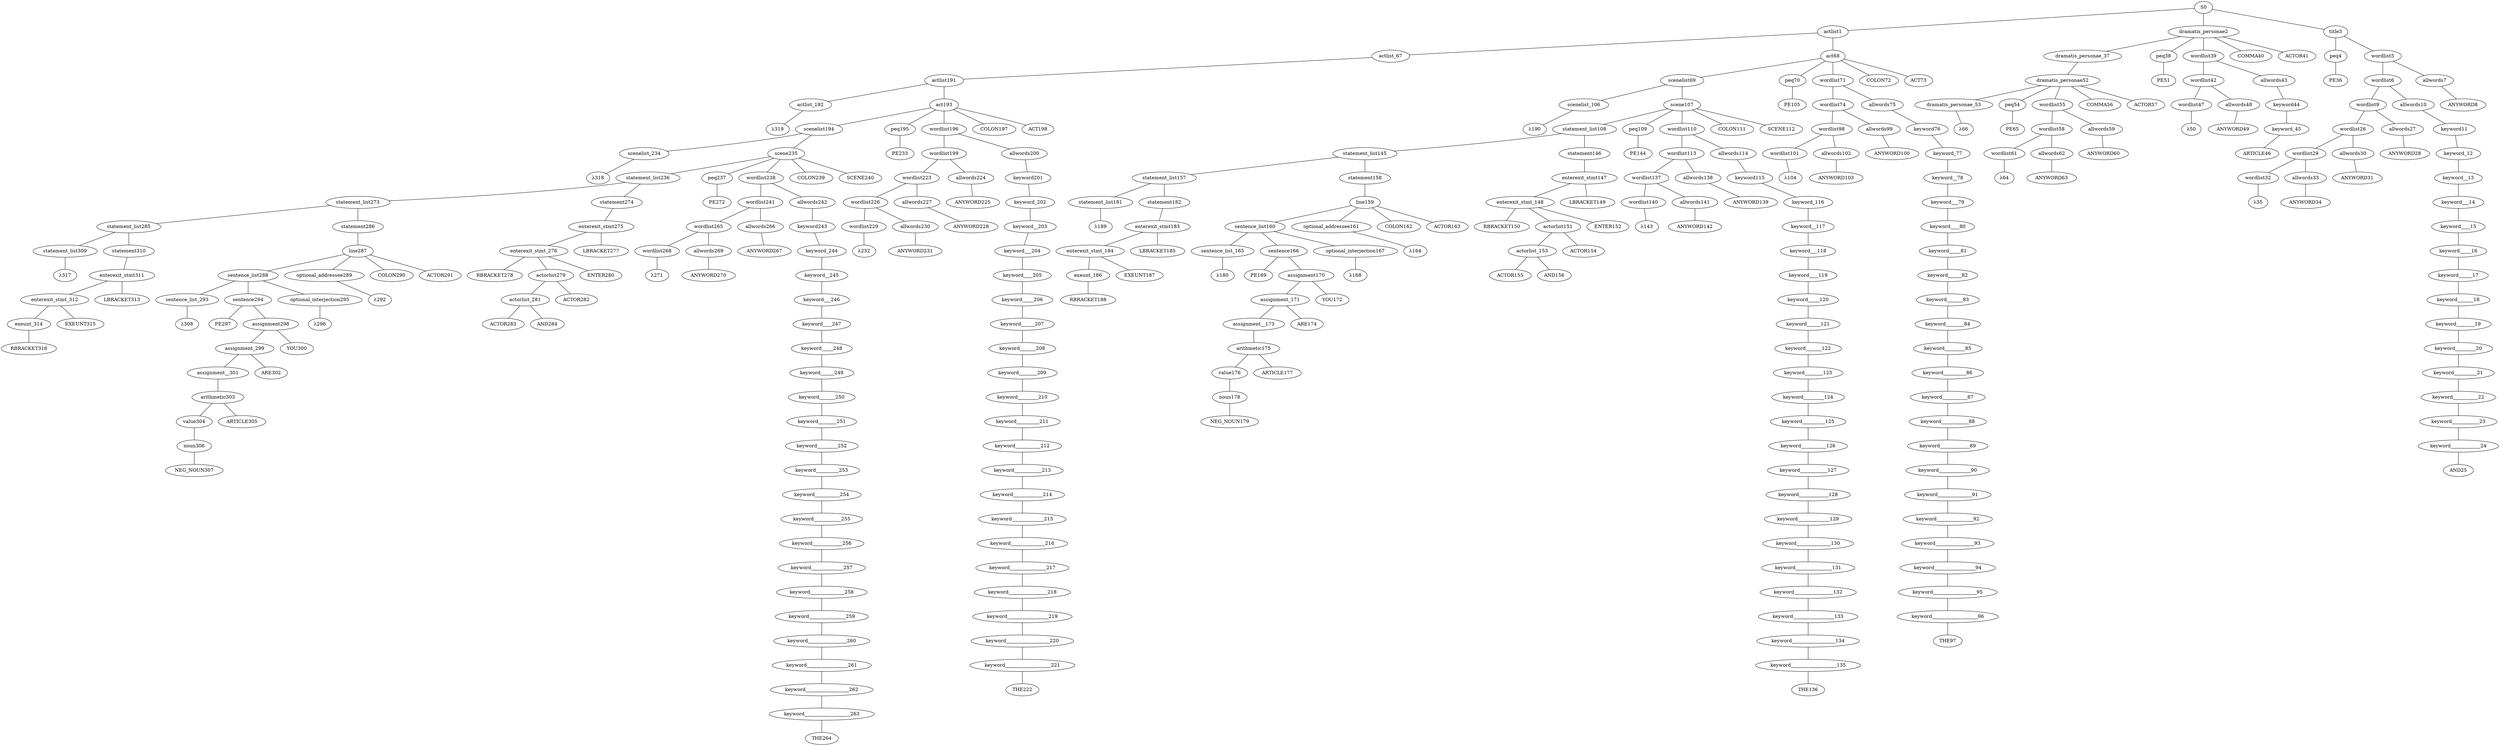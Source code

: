 strict graph {
	S0 -- actlist1
	S0 -- dramatis_personae2
	S0 -- title3

	title3 -- peq4
	title3 -- wordlist5

	wordlist5 -- wordlist6
	wordlist5 -- allwords7

	allwords7 -- ANYWORD8


	wordlist6 -- wordlist9
	wordlist6 -- allwords10

	allwords10 -- keyword11

	keyword11 -- keyword_12

	keyword_12 -- keyword__13

	keyword__13 -- keyword___14

	keyword___14 -- keyword____15

	keyword____15 -- keyword_____16

	keyword_____16 -- keyword______17

	keyword______17 -- keyword_______18

	keyword_______18 -- keyword________19

	keyword________19 -- keyword_________20

	keyword_________20 -- keyword__________21

	keyword__________21 -- keyword___________22

	keyword___________22 -- keyword____________23

	keyword____________23 -- keyword_____________24

	keyword_____________24 -- AND25


	wordlist9 -- wordlist26
	wordlist9 -- allwords27

	allwords27 -- ANYWORD28


	wordlist26 -- wordlist29
	wordlist26 -- allwords30

	allwords30 -- ANYWORD31


	wordlist29 -- wordlist32
	wordlist29 -- allwords33

	allwords33 -- ANYWORD34


	wordlist32 -- λ35

	peq4 -- PE36


	dramatis_personae2 -- dramatis_personae_37
	dramatis_personae2 -- peq38
	dramatis_personae2 -- wordlist39
	dramatis_personae2 -- COMMA40
	dramatis_personae2 -- ACTOR41



	wordlist39 -- wordlist42
	wordlist39 -- allwords43

	allwords43 -- keyword44

	keyword44 -- keyword_45

	keyword_45 -- ARTICLE46


	wordlist42 -- wordlist47
	wordlist42 -- allwords48

	allwords48 -- ANYWORD49


	wordlist47 -- λ50

	peq38 -- PE51


	dramatis_personae_37 -- dramatis_personae52

	dramatis_personae52 -- dramatis_personae_53
	dramatis_personae52 -- peq54
	dramatis_personae52 -- wordlist55
	dramatis_personae52 -- COMMA56
	dramatis_personae52 -- ACTOR57



	wordlist55 -- wordlist58
	wordlist55 -- allwords59

	allwords59 -- ANYWORD60


	wordlist58 -- wordlist61
	wordlist58 -- allwords62

	allwords62 -- ANYWORD63


	wordlist61 -- λ64

	peq54 -- PE65


	dramatis_personae_53 -- λ66

	actlist1 -- actlist_67
	actlist1 -- act68

	act68 -- scenelist69
	act68 -- peq70
	act68 -- wordlist71
	act68 -- COLON72
	act68 -- ACT73



	wordlist71 -- wordlist74
	wordlist71 -- allwords75

	allwords75 -- keyword76

	keyword76 -- keyword_77

	keyword_77 -- keyword__78

	keyword__78 -- keyword___79

	keyword___79 -- keyword____80

	keyword____80 -- keyword_____81

	keyword_____81 -- keyword______82

	keyword______82 -- keyword_______83

	keyword_______83 -- keyword________84

	keyword________84 -- keyword_________85

	keyword_________85 -- keyword__________86

	keyword__________86 -- keyword___________87

	keyword___________87 -- keyword____________88

	keyword____________88 -- keyword_____________89

	keyword_____________89 -- keyword______________90

	keyword______________90 -- keyword_______________91

	keyword_______________91 -- keyword________________92

	keyword________________92 -- keyword_________________93

	keyword_________________93 -- keyword__________________94

	keyword__________________94 -- keyword___________________95

	keyword___________________95 -- keyword____________________96

	keyword____________________96 -- THE97


	wordlist74 -- wordlist98
	wordlist74 -- allwords99

	allwords99 -- ANYWORD100


	wordlist98 -- wordlist101
	wordlist98 -- allwords102

	allwords102 -- ANYWORD103


	wordlist101 -- λ104

	peq70 -- PE105


	scenelist69 -- scenelist_106
	scenelist69 -- scene107

	scene107 -- statement_list108
	scene107 -- peq109
	scene107 -- wordlist110
	scene107 -- COLON111
	scene107 -- SCENE112



	wordlist110 -- wordlist113
	wordlist110 -- allwords114

	allwords114 -- keyword115

	keyword115 -- keyword_116

	keyword_116 -- keyword__117

	keyword__117 -- keyword___118

	keyword___118 -- keyword____119

	keyword____119 -- keyword_____120

	keyword_____120 -- keyword______121

	keyword______121 -- keyword_______122

	keyword_______122 -- keyword________123

	keyword________123 -- keyword_________124

	keyword_________124 -- keyword__________125

	keyword__________125 -- keyword___________126

	keyword___________126 -- keyword____________127

	keyword____________127 -- keyword_____________128

	keyword_____________128 -- keyword______________129

	keyword______________129 -- keyword_______________130

	keyword_______________130 -- keyword________________131

	keyword________________131 -- keyword_________________132

	keyword_________________132 -- keyword__________________133

	keyword__________________133 -- keyword___________________134

	keyword___________________134 -- keyword____________________135

	keyword____________________135 -- THE136


	wordlist113 -- wordlist137
	wordlist113 -- allwords138

	allwords138 -- ANYWORD139


	wordlist137 -- wordlist140
	wordlist137 -- allwords141

	allwords141 -- ANYWORD142


	wordlist140 -- λ143

	peq109 -- PE144


	statement_list108 -- statement_list145
	statement_list108 -- statement146

	statement146 -- enterexit_stmt147

	enterexit_stmt147 -- enterexit_stmt_148
	enterexit_stmt147 -- LBRACKET149


	enterexit_stmt_148 -- RBRACKET150
	enterexit_stmt_148 -- actorlist151
	enterexit_stmt_148 -- ENTER152


	actorlist151 -- actorlist_153
	actorlist151 -- ACTOR154


	actorlist_153 -- ACTOR155
	actorlist_153 -- AND156




	statement_list145 -- statement_list157
	statement_list145 -- statement158

	statement158 -- line159

	line159 -- sentence_list160
	line159 -- optional_addressee161
	line159 -- COLON162
	line159 -- ACTOR163



	optional_addressee161 -- λ164

	sentence_list160 -- sentence_list_165
	sentence_list160 -- sentence166
	sentence_list160 -- optional_interjection167

	optional_interjection167 -- λ168

	sentence166 -- PE169
	sentence166 -- assignment170

	assignment170 -- assignment_171
	assignment170 -- YOU172


	assignment_171 -- assignment__173
	assignment_171 -- ARE174


	assignment__173 -- arithmetic175

	arithmetic175 -- value176
	arithmetic175 -- ARTICLE177


	value176 -- noun178

	noun178 -- NEG_NOUN179



	sentence_list_165 -- λ180

	statement_list157 -- statement_list181
	statement_list157 -- statement182

	statement182 -- enterexit_stmt183

	enterexit_stmt183 -- enterexit_stmt_184
	enterexit_stmt183 -- LBRACKET185


	enterexit_stmt_184 -- exeunt_186
	enterexit_stmt_184 -- EXEUNT187


	exeunt_186 -- RBRACKET188


	statement_list181 -- λ189

	scenelist_106 -- λ190

	actlist_67 -- actlist191

	actlist191 -- actlist_192
	actlist191 -- act193

	act193 -- scenelist194
	act193 -- peq195
	act193 -- wordlist196
	act193 -- COLON197
	act193 -- ACT198



	wordlist196 -- wordlist199
	wordlist196 -- allwords200

	allwords200 -- keyword201

	keyword201 -- keyword_202

	keyword_202 -- keyword__203

	keyword__203 -- keyword___204

	keyword___204 -- keyword____205

	keyword____205 -- keyword_____206

	keyword_____206 -- keyword______207

	keyword______207 -- keyword_______208

	keyword_______208 -- keyword________209

	keyword________209 -- keyword_________210

	keyword_________210 -- keyword__________211

	keyword__________211 -- keyword___________212

	keyword___________212 -- keyword____________213

	keyword____________213 -- keyword_____________214

	keyword_____________214 -- keyword______________215

	keyword______________215 -- keyword_______________216

	keyword_______________216 -- keyword________________217

	keyword________________217 -- keyword_________________218

	keyword_________________218 -- keyword__________________219

	keyword__________________219 -- keyword___________________220

	keyword___________________220 -- keyword____________________221

	keyword____________________221 -- THE222


	wordlist199 -- wordlist223
	wordlist199 -- allwords224

	allwords224 -- ANYWORD225


	wordlist223 -- wordlist226
	wordlist223 -- allwords227

	allwords227 -- ANYWORD228


	wordlist226 -- wordlist229
	wordlist226 -- allwords230

	allwords230 -- ANYWORD231


	wordlist229 -- λ232

	peq195 -- PE233


	scenelist194 -- scenelist_234
	scenelist194 -- scene235

	scene235 -- statement_list236
	scene235 -- peq237
	scene235 -- wordlist238
	scene235 -- COLON239
	scene235 -- SCENE240



	wordlist238 -- wordlist241
	wordlist238 -- allwords242

	allwords242 -- keyword243

	keyword243 -- keyword_244

	keyword_244 -- keyword__245

	keyword__245 -- keyword___246

	keyword___246 -- keyword____247

	keyword____247 -- keyword_____248

	keyword_____248 -- keyword______249

	keyword______249 -- keyword_______250

	keyword_______250 -- keyword________251

	keyword________251 -- keyword_________252

	keyword_________252 -- keyword__________253

	keyword__________253 -- keyword___________254

	keyword___________254 -- keyword____________255

	keyword____________255 -- keyword_____________256

	keyword_____________256 -- keyword______________257

	keyword______________257 -- keyword_______________258

	keyword_______________258 -- keyword________________259

	keyword________________259 -- keyword_________________260

	keyword_________________260 -- keyword__________________261

	keyword__________________261 -- keyword___________________262

	keyword___________________262 -- keyword____________________263

	keyword____________________263 -- THE264


	wordlist241 -- wordlist265
	wordlist241 -- allwords266

	allwords266 -- ANYWORD267


	wordlist265 -- wordlist268
	wordlist265 -- allwords269

	allwords269 -- ANYWORD270


	wordlist268 -- λ271

	peq237 -- PE272


	statement_list236 -- statement_list273
	statement_list236 -- statement274

	statement274 -- enterexit_stmt275

	enterexit_stmt275 -- enterexit_stmt_276
	enterexit_stmt275 -- LBRACKET277


	enterexit_stmt_276 -- RBRACKET278
	enterexit_stmt_276 -- actorlist279
	enterexit_stmt_276 -- ENTER280


	actorlist279 -- actorlist_281
	actorlist279 -- ACTOR282


	actorlist_281 -- ACTOR283
	actorlist_281 -- AND284




	statement_list273 -- statement_list285
	statement_list273 -- statement286

	statement286 -- line287

	line287 -- sentence_list288
	line287 -- optional_addressee289
	line287 -- COLON290
	line287 -- ACTOR291



	optional_addressee289 -- λ292

	sentence_list288 -- sentence_list_293
	sentence_list288 -- sentence294
	sentence_list288 -- optional_interjection295

	optional_interjection295 -- λ296

	sentence294 -- PE297
	sentence294 -- assignment298

	assignment298 -- assignment_299
	assignment298 -- YOU300


	assignment_299 -- assignment__301
	assignment_299 -- ARE302


	assignment__301 -- arithmetic303

	arithmetic303 -- value304
	arithmetic303 -- ARTICLE305


	value304 -- noun306

	noun306 -- NEG_NOUN307



	sentence_list_293 -- λ308

	statement_list285 -- statement_list309
	statement_list285 -- statement310

	statement310 -- enterexit_stmt311

	enterexit_stmt311 -- enterexit_stmt_312
	enterexit_stmt311 -- LBRACKET313


	enterexit_stmt_312 -- exeunt_314
	enterexit_stmt_312 -- EXEUNT315


	exeunt_314 -- RBRACKET316


	statement_list309 -- λ317

	scenelist_234 -- λ318

	actlist_192 -- λ319


}